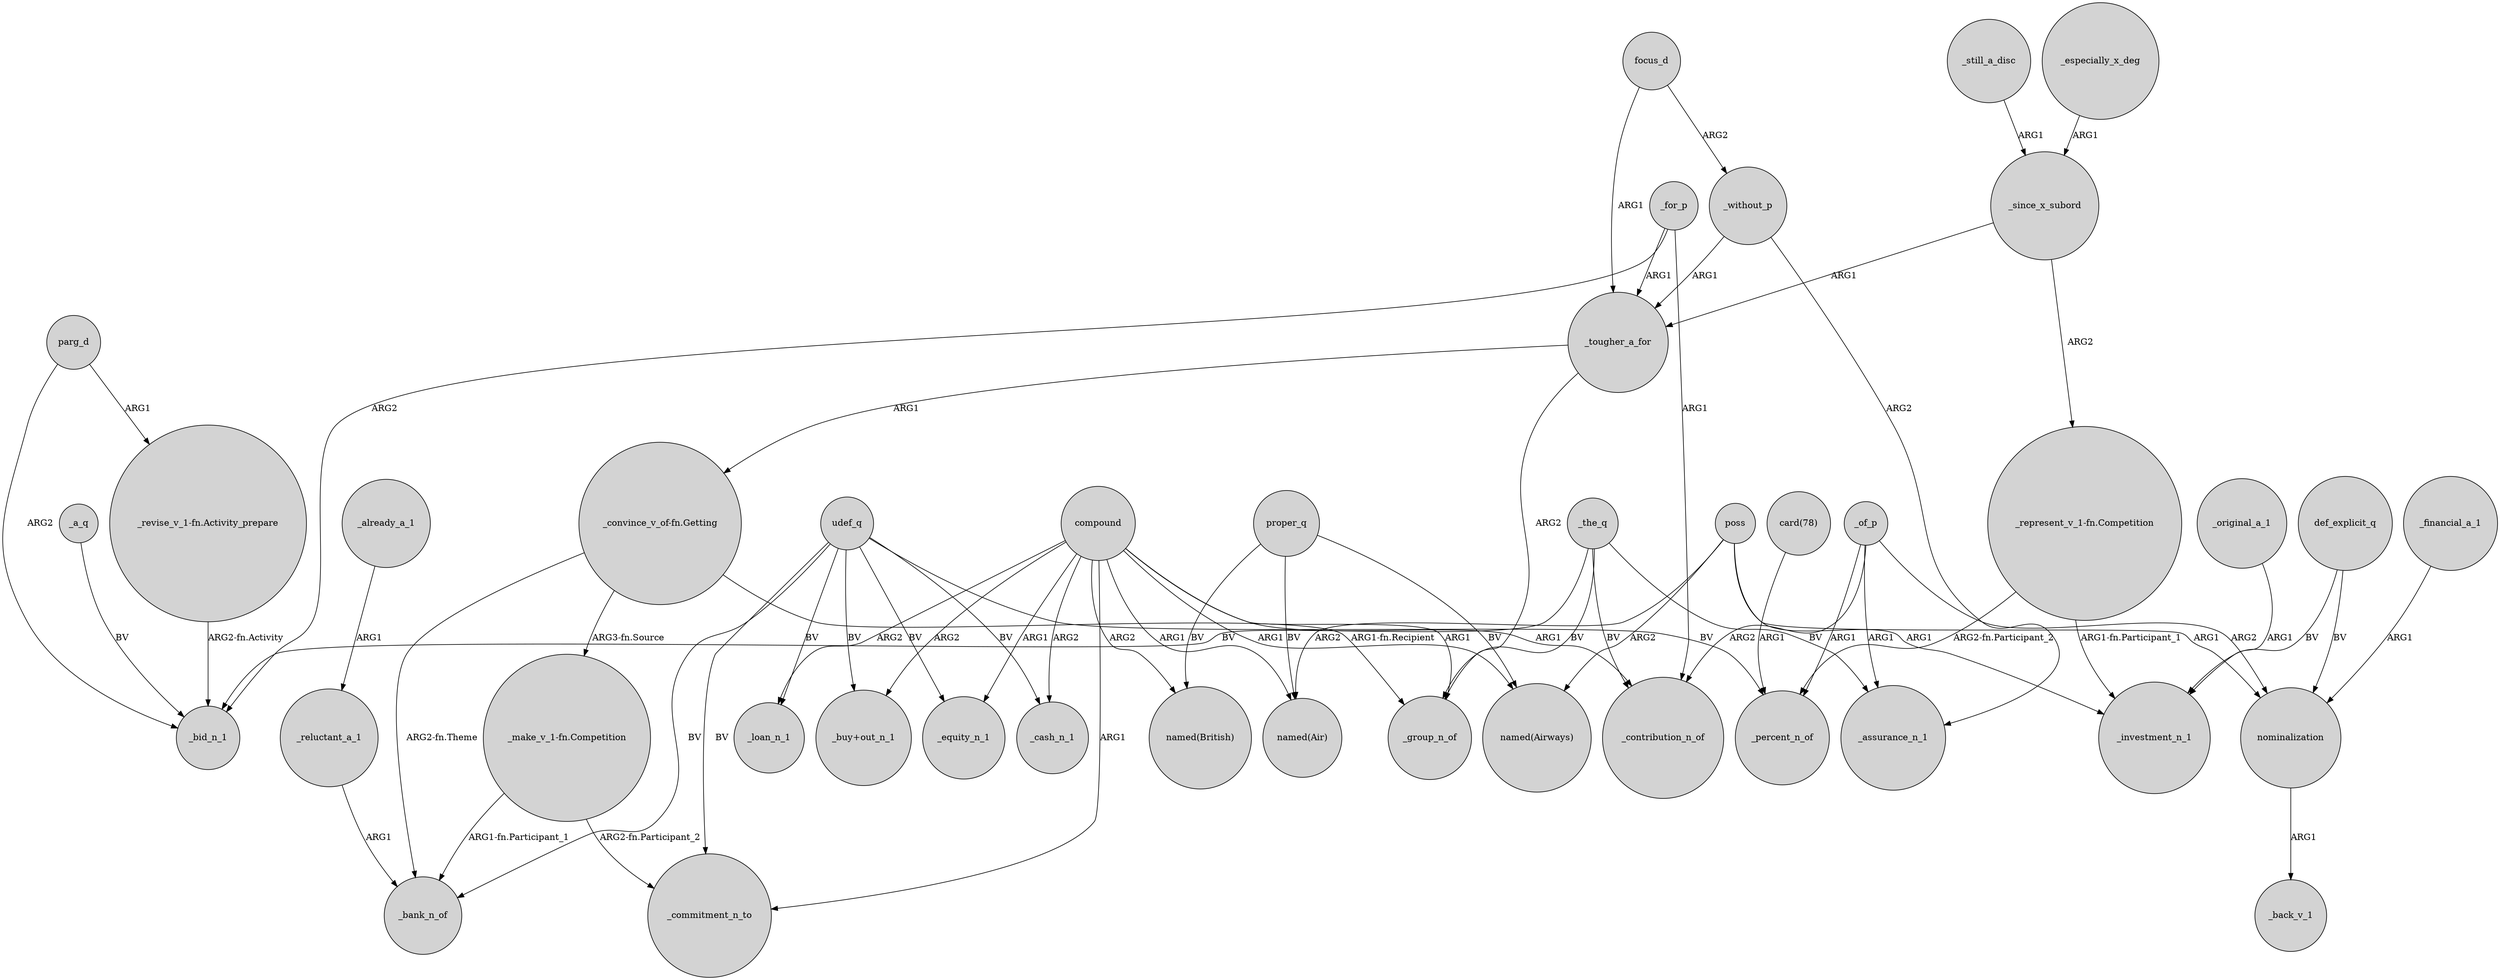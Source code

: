 digraph {
	node [shape=circle style=filled]
	proper_q -> "named(British)" [label=BV]
	_reluctant_a_1 -> _bank_n_of [label=ARG1]
	_a_q -> _bid_n_1 [label=BV]
	parg_d -> "_revise_v_1-fn.Activity_prepare" [label=ARG1]
	udef_q -> _cash_n_1 [label=BV]
	"_convince_v_of-fn.Getting" -> "_make_v_1-fn.Competition" [label="ARG3-fn.Source"]
	compound -> "named(Air)" [label=ARG1]
	"_represent_v_1-fn.Competition" -> _percent_n_of [label="ARG2-fn.Participant_2"]
	_original_a_1 -> _investment_n_1 [label=ARG1]
	compound -> _cash_n_1 [label=ARG2]
	_the_q -> _contribution_n_of [label=BV]
	udef_q -> _loan_n_1 [label=BV]
	_tougher_a_for -> _group_n_of [label=ARG2]
	_for_p -> _tougher_a_for [label=ARG1]
	"_convince_v_of-fn.Getting" -> _bank_n_of [label="ARG2-fn.Theme"]
	"_revise_v_1-fn.Activity_prepare" -> _bid_n_1 [label="ARG2-fn.Activity"]
	udef_q -> _equity_n_1 [label=BV]
	_without_p -> _assurance_n_1 [label=ARG2]
	proper_q -> "named(Air)" [label=BV]
	focus_d -> _without_p [label=ARG2]
	compound -> _equity_n_1 [label=ARG1]
	_of_p -> _assurance_n_1 [label=ARG1]
	udef_q -> _bank_n_of [label=BV]
	_since_x_subord -> _tougher_a_for [label=ARG1]
	_of_p -> _percent_n_of [label=ARG1]
	udef_q -> "_buy+out_n_1" [label=BV]
	compound -> "named(Airways)" [label=ARG1]
	compound -> _group_n_of [label=ARG1]
	poss -> nominalization [label=ARG1]
	_without_p -> _tougher_a_for [label=ARG1]
	poss -> _investment_n_1 [label=ARG1]
	_of_p -> nominalization [label=ARG2]
	compound -> _commitment_n_to [label=ARG1]
	udef_q -> _commitment_n_to [label=BV]
	_financial_a_1 -> nominalization [label=ARG1]
	poss -> "named(Airways)" [label=ARG2]
	nominalization -> _back_v_1 [label=ARG1]
	udef_q -> _percent_n_of [label=BV]
	_already_a_1 -> _reluctant_a_1 [label=ARG1]
	compound -> _contribution_n_of [label=ARG1]
	_for_p -> _bid_n_1 [label=ARG2]
	_the_q -> _group_n_of [label=BV]
	parg_d -> _bid_n_1 [label=ARG2]
	_still_a_disc -> _since_x_subord [label=ARG1]
	_of_p -> _contribution_n_of [label=ARG2]
	proper_q -> "named(Airways)" [label=BV]
	def_explicit_q -> nominalization [label=BV]
	_especially_x_deg -> _since_x_subord [label=ARG1]
	_the_q -> _bid_n_1 [label=BV]
	"_make_v_1-fn.Competition" -> _bank_n_of [label="ARG1-fn.Participant_1"]
	compound -> "_buy+out_n_1" [label=ARG2]
	_for_p -> _contribution_n_of [label=ARG1]
	compound -> "named(British)" [label=ARG2]
	"_convince_v_of-fn.Getting" -> _group_n_of [label="ARG1-fn.Recipient"]
	focus_d -> _tougher_a_for [label=ARG1]
	"_represent_v_1-fn.Competition" -> _investment_n_1 [label="ARG1-fn.Participant_1"]
	poss -> "named(Air)" [label=ARG2]
	_since_x_subord -> "_represent_v_1-fn.Competition" [label=ARG2]
	def_explicit_q -> _investment_n_1 [label=BV]
	"_make_v_1-fn.Competition" -> _commitment_n_to [label="ARG2-fn.Participant_2"]
	"card(78)" -> _percent_n_of [label=ARG1]
	compound -> _loan_n_1 [label=ARG2]
	_the_q -> _assurance_n_1 [label=BV]
	_tougher_a_for -> "_convince_v_of-fn.Getting" [label=ARG1]
}

